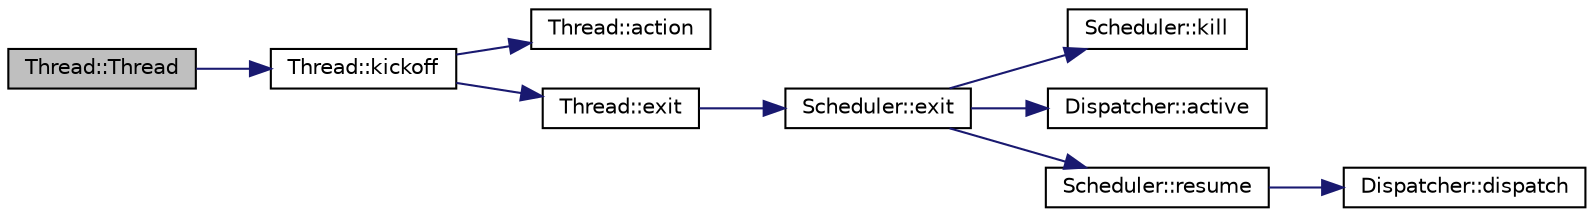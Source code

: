 digraph G
{
  bgcolor="transparent";
  edge [fontname="Helvetica",fontsize="10",labelfontname="Helvetica",labelfontsize="10"];
  node [fontname="Helvetica",fontsize="10",shape=record];
  rankdir="LR";
  Node1 [label="Thread::Thread",height=0.2,width=0.4,color="black", fillcolor="grey75", style="filled" fontcolor="black"];
  Node1 -> Node2 [color="midnightblue",fontsize="10",style="solid",fontname="Helvetica"];
  Node2 [label="Thread::kickoff",height=0.2,width=0.4,color="black",URL="$classThread.html#acbe0a6de445c1c2dbe20e8741a9ed531",tooltip="Kickoff function to initiate thread action."];
  Node2 -> Node3 [color="midnightblue",fontsize="10",style="solid",fontname="Helvetica"];
  Node3 [label="Thread::action",height=0.2,width=0.4,color="black",URL="$classThread.html#ab6d114e3cce348e72ee4023c85a32724",tooltip="Thread specific task method."];
  Node2 -> Node4 [color="midnightblue",fontsize="10",style="solid",fontname="Helvetica"];
  Node4 [label="Thread::exit",height=0.2,width=0.4,color="black",URL="$classThread.html#a89750f9023df256c125c79048f217562",tooltip="Terminate execution of this thread."];
  Node4 -> Node5 [color="midnightblue",fontsize="10",style="solid",fontname="Helvetica"];
  Node5 [label="Scheduler::exit",height=0.2,width=0.4,color="black",URL="$classScheduler.html#a7648753bdb11886d5d8ae560b7d0e52b",tooltip="Remove the currently active thread from the queue."];
  Node5 -> Node6 [color="midnightblue",fontsize="10",style="solid",fontname="Helvetica"];
  Node6 [label="Scheduler::kill",height=0.2,width=0.4,color="black",URL="$classScheduler.html#a7301daa452a49c955534a11741634c8d",tooltip="Remove the specified thread from the queue of processes."];
  Node5 -> Node7 [color="midnightblue",fontsize="10",style="solid",fontname="Helvetica"];
  Node7 [label="Dispatcher::active",height=0.2,width=0.4,color="black",URL="$classDispatcher.html#ac90194c2cc30bc1941ea4a0244e747f2",tooltip="Returns the currently active thread."];
  Node5 -> Node8 [color="midnightblue",fontsize="10",style="solid",fontname="Helvetica"];
  Node8 [label="Scheduler::resume",height=0.2,width=0.4,color="black",URL="$classScheduler.html#aa4da1861292d77ea37cfa90b6ad569f3",tooltip="Use the scheduling algorithm to get the next thread and resumes with that thread."];
  Node8 -> Node9 [color="midnightblue",fontsize="10",style="solid",fontname="Helvetica"];
  Node9 [label="Dispatcher::dispatch",height=0.2,width=0.4,color="black",URL="$classDispatcher.html#ae5e8e2d148cd30aa060cab3c410396d1",tooltip="Switch to another thread."];
}
